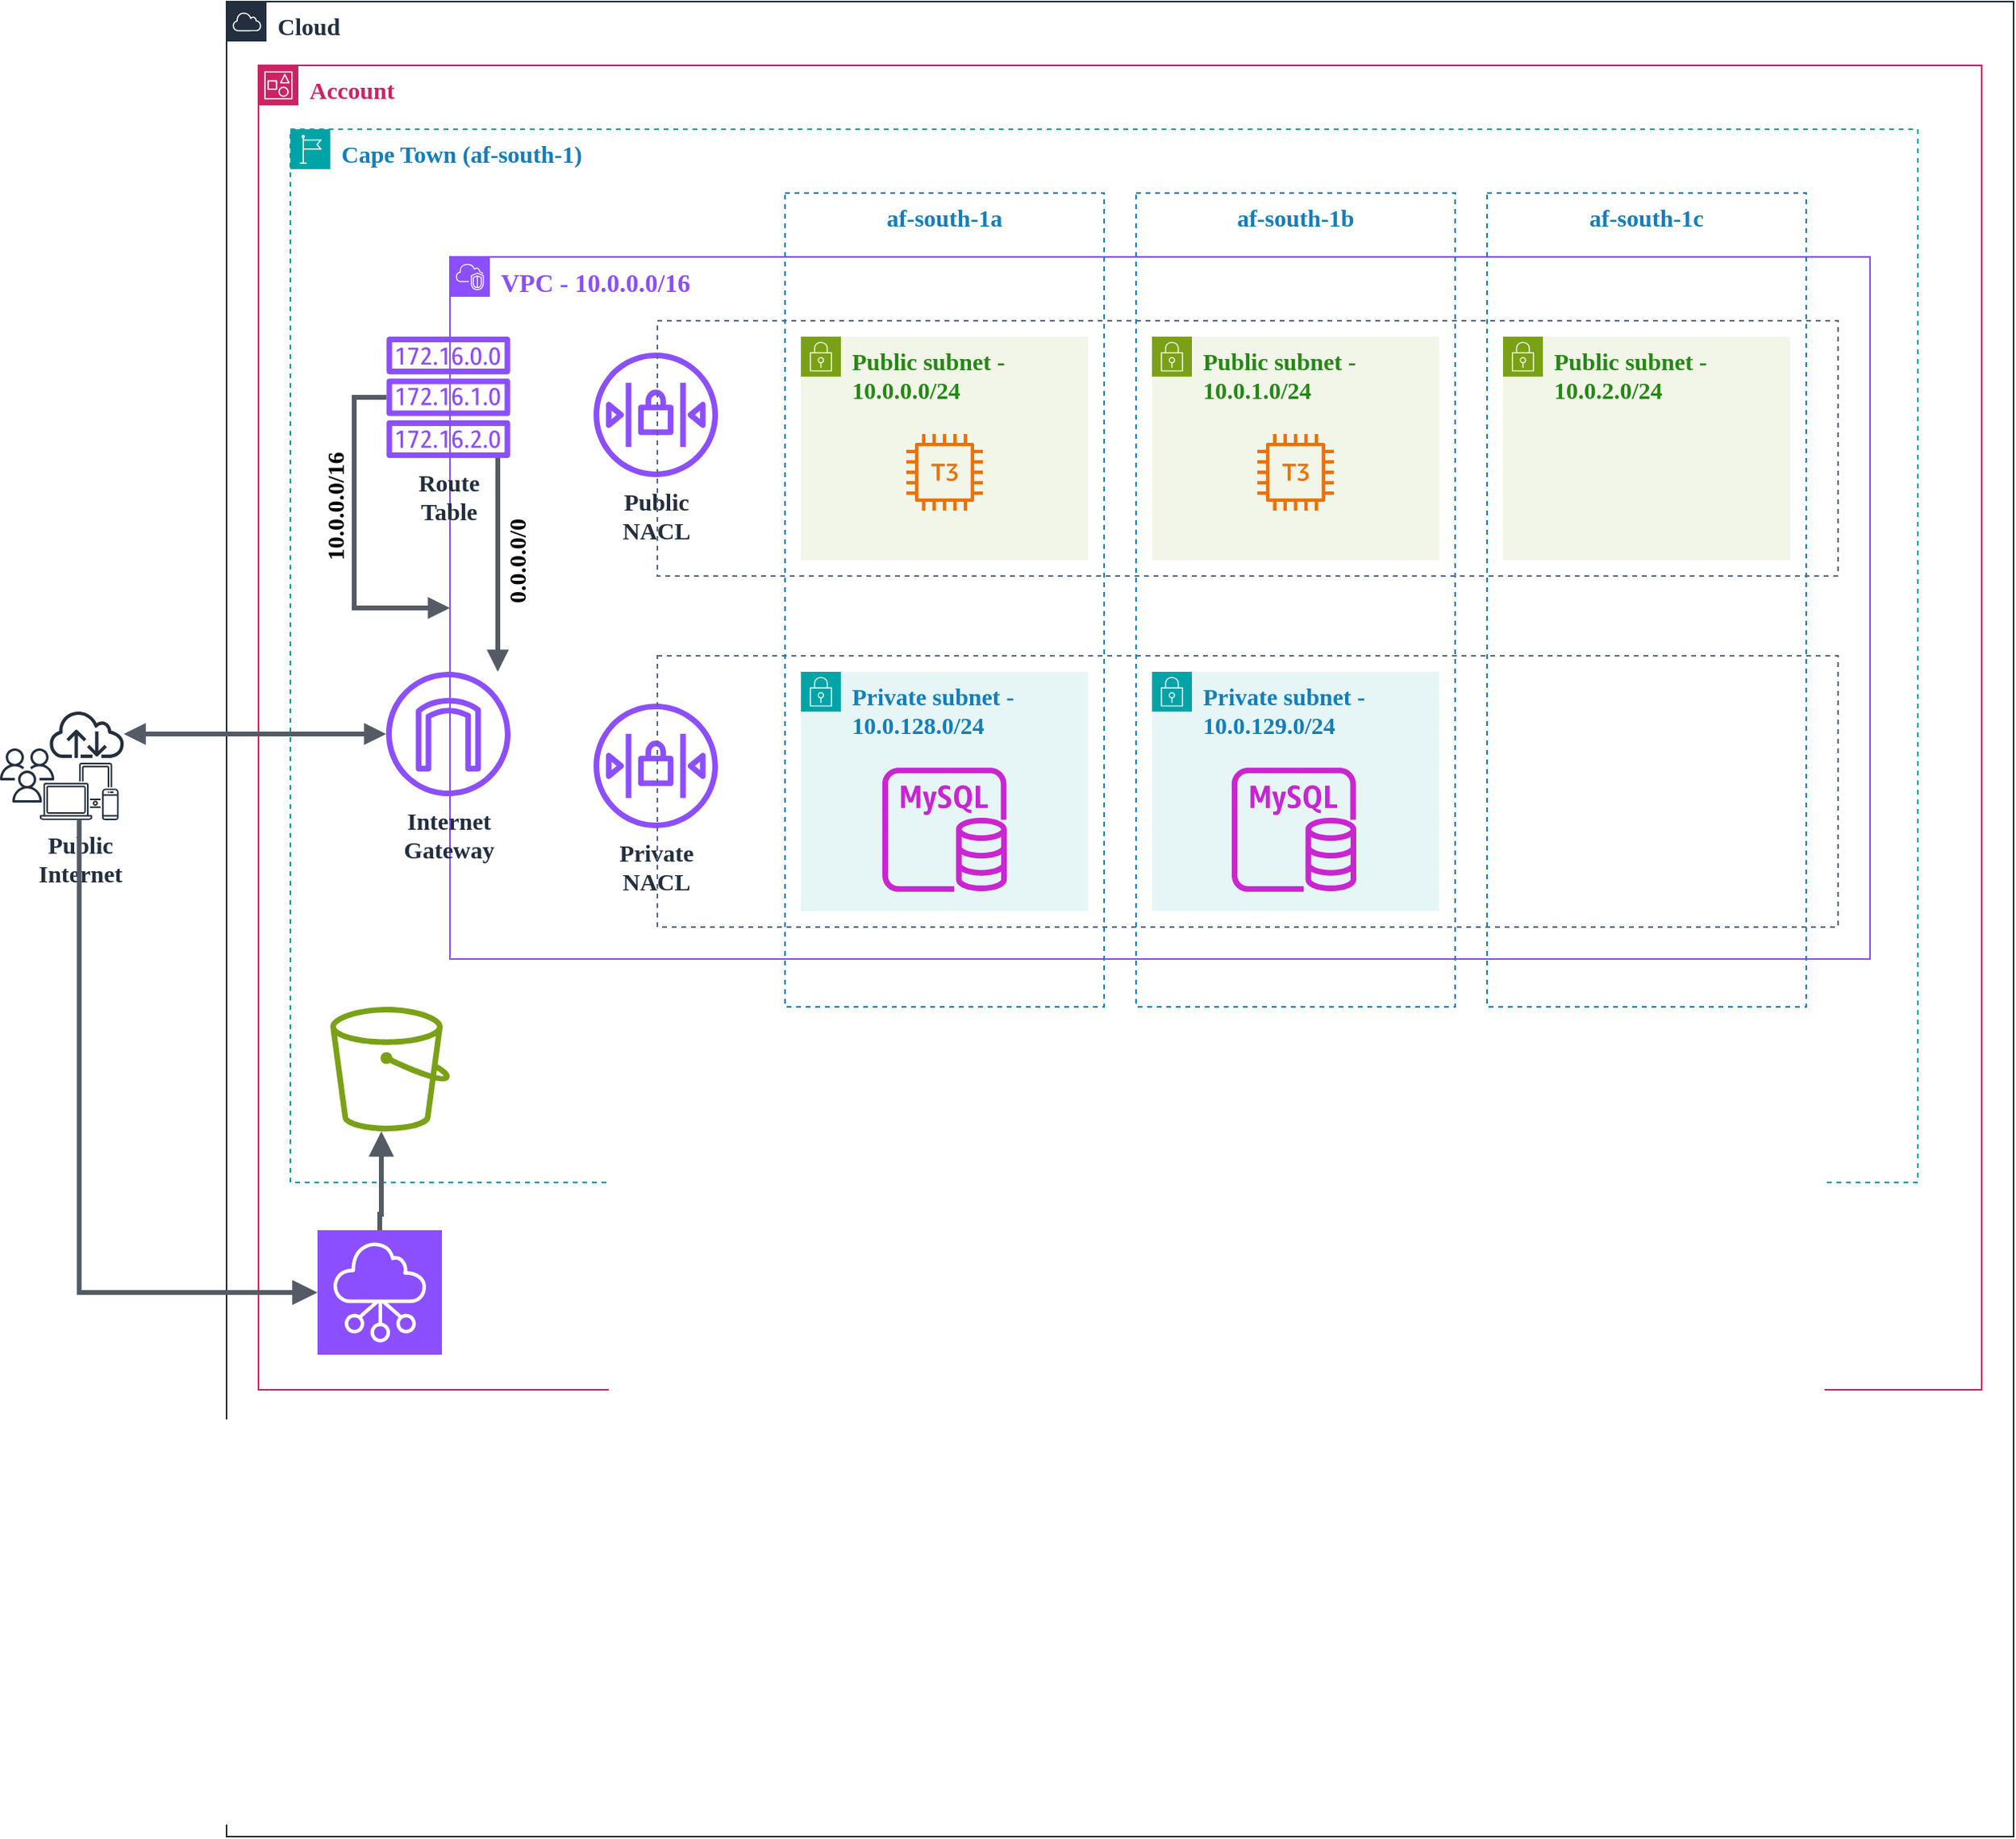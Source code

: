 <mxfile version="26.1.0">
  <diagram name="Page-1" id="xAL0JIr_OXun3gcS27lu">
    <mxGraphModel dx="1061" dy="878" grid="1" gridSize="10" guides="1" tooltips="1" connect="1" arrows="1" fold="1" page="1" pageScale="1" pageWidth="1600" pageHeight="900" background="none" math="0" shadow="0">
      <root>
        <mxCell id="0" />
        <mxCell id="1" parent="0" />
        <mxCell id="qqwQtKAnkv9uPPtnW7fQ-9" value="&lt;div&gt;&lt;span style=&quot;background-color: initial;&quot;&gt;Cloud&lt;/span&gt;&lt;/div&gt;" style="points=[[0,0],[0.25,0],[0.5,0],[0.75,0],[1,0],[1,0.25],[1,0.5],[1,0.75],[1,1],[0.75,1],[0.5,1],[0.25,1],[0,1],[0,0.75],[0,0.5],[0,0.25]];outlineConnect=0;gradientColor=none;html=1;whiteSpace=wrap;fontSize=15;fontStyle=1;container=1;pointerEvents=0;collapsible=0;recursiveResize=0;shape=mxgraph.aws4.group;grIcon=mxgraph.aws4.group_aws_cloud;strokeColor=#232F3E;fillColor=none;verticalAlign=top;align=left;spacingLeft=30;fontColor=#232F3E;dashed=0;rounded=0;fontFamily=Verdana;" parent="1" vertex="1">
          <mxGeometry x="180" y="10" width="1120" height="1150" as="geometry" />
        </mxCell>
        <mxCell id="qqwQtKAnkv9uPPtnW7fQ-18" value="Account" style="points=[[0,0],[0.25,0],[0.5,0],[0.75,0],[1,0],[1,0.25],[1,0.5],[1,0.75],[1,1],[0.75,1],[0.5,1],[0.25,1],[0,1],[0,0.75],[0,0.5],[0,0.25]];outlineConnect=0;gradientColor=none;html=1;whiteSpace=wrap;fontSize=15;fontStyle=1;container=1;pointerEvents=0;collapsible=0;recursiveResize=0;shape=mxgraph.aws4.group;grIcon=mxgraph.aws4.group_account;strokeColor=#CD2264;fillColor=none;verticalAlign=top;align=left;spacingLeft=30;fontColor=#CD2264;dashed=0;fontFamily=Verdana;" parent="qqwQtKAnkv9uPPtnW7fQ-9" vertex="1">
          <mxGeometry x="20" y="40" width="1080" height="830" as="geometry" />
        </mxCell>
        <mxCell id="qqwQtKAnkv9uPPtnW7fQ-5" value="Cape Town (af-south-1)" style="points=[[0,0],[0.25,0],[0.5,0],[0.75,0],[1,0],[1,0.25],[1,0.5],[1,0.75],[1,1],[0.75,1],[0.5,1],[0.25,1],[0,1],[0,0.75],[0,0.5],[0,0.25]];outlineConnect=0;gradientColor=none;html=1;whiteSpace=wrap;fontSize=15;fontStyle=1;container=1;pointerEvents=0;collapsible=0;recursiveResize=0;shape=mxgraph.aws4.group;grIcon=mxgraph.aws4.group_region;strokeColor=#00A4A6;fillColor=none;verticalAlign=top;align=left;spacingLeft=30;fontColor=#147EBA;dashed=1;rounded=0;fontFamily=Verdana;" parent="qqwQtKAnkv9uPPtnW7fQ-18" vertex="1">
          <mxGeometry x="20" y="40" width="1020" height="660" as="geometry" />
        </mxCell>
        <mxCell id="qqwQtKAnkv9uPPtnW7fQ-10" value="VPC - 10.0.0.0/16" style="points=[[0,0],[0.25,0],[0.5,0],[0.75,0],[1,0],[1,0.25],[1,0.5],[1,0.75],[1,1],[0.75,1],[0.5,1],[0.25,1],[0,1],[0,0.75],[0,0.5],[0,0.25]];outlineConnect=0;gradientColor=none;html=1;whiteSpace=wrap;fontSize=16;fontStyle=1;container=1;pointerEvents=0;collapsible=0;recursiveResize=0;shape=mxgraph.aws4.group;grIcon=mxgraph.aws4.group_vpc2;strokeColor=#8C4FFF;fillColor=none;verticalAlign=top;align=left;spacingLeft=30;fontColor=#8C4FFF;dashed=0;hachureGap=4;fontFamily=Verdana;horizontal=1;" parent="qqwQtKAnkv9uPPtnW7fQ-5" vertex="1">
          <mxGeometry x="100" y="80" width="890" height="440" as="geometry" />
        </mxCell>
        <mxCell id="qqwQtKAnkv9uPPtnW7fQ-27" value="Internet&lt;div&gt;Gateway&lt;/div&gt;" style="sketch=0;outlineConnect=0;fontColor=#232F3E;gradientColor=none;fillColor=#8C4FFF;strokeColor=none;dashed=0;verticalLabelPosition=bottom;verticalAlign=top;align=center;html=1;fontSize=15;fontStyle=1;aspect=fixed;pointerEvents=1;shape=mxgraph.aws4.internet_gateway;fontFamily=Verdana;" parent="qqwQtKAnkv9uPPtnW7fQ-10" vertex="1">
          <mxGeometry x="-40" y="260" width="78" height="78" as="geometry" />
        </mxCell>
        <mxCell id="qqwQtKAnkv9uPPtnW7fQ-34" value="Public&lt;div style=&quot;font-size: 15px;&quot;&gt;NACL&lt;/div&gt;" style="sketch=0;outlineConnect=0;fontColor=#232F3E;gradientColor=none;fillColor=#8C4FFF;strokeColor=none;dashed=0;verticalLabelPosition=bottom;verticalAlign=top;align=center;html=1;fontSize=15;fontStyle=1;aspect=fixed;pointerEvents=1;shape=mxgraph.aws4.network_access_control_list;fontFamily=Verdana;" parent="qqwQtKAnkv9uPPtnW7fQ-10" vertex="1">
          <mxGeometry x="90" y="60" width="78" height="78" as="geometry" />
        </mxCell>
        <mxCell id="qqwQtKAnkv9uPPtnW7fQ-37" value="" style="fillColor=none;strokeColor=#5A6C86;dashed=1;verticalAlign=top;fontStyle=1;fontColor=#5A6C86;whiteSpace=wrap;html=1;fontFamily=Verdana;fontSize=15;" parent="qqwQtKAnkv9uPPtnW7fQ-10" vertex="1">
          <mxGeometry x="130" y="40" width="740" height="160" as="geometry" />
        </mxCell>
        <mxCell id="qqwQtKAnkv9uPPtnW7fQ-36" value="Private&lt;div style=&quot;font-size: 15px;&quot;&gt;NACL&lt;/div&gt;" style="sketch=0;outlineConnect=0;fontColor=#232F3E;gradientColor=none;fillColor=#8C4FFF;strokeColor=none;dashed=0;verticalLabelPosition=bottom;verticalAlign=top;align=center;html=1;fontSize=15;fontStyle=1;aspect=fixed;pointerEvents=1;shape=mxgraph.aws4.network_access_control_list;fontFamily=Verdana;" parent="qqwQtKAnkv9uPPtnW7fQ-10" vertex="1">
          <mxGeometry x="90" y="280" width="78" height="78" as="geometry" />
        </mxCell>
        <mxCell id="qqwQtKAnkv9uPPtnW7fQ-38" value="" style="fillColor=none;strokeColor=#5A6C86;dashed=1;verticalAlign=top;fontStyle=1;fontColor=#5A6C86;whiteSpace=wrap;html=1;fontFamily=Verdana;fontSize=15;" parent="qqwQtKAnkv9uPPtnW7fQ-10" vertex="1">
          <mxGeometry x="130" y="250" width="740" height="170" as="geometry" />
        </mxCell>
        <mxCell id="qqwQtKAnkv9uPPtnW7fQ-6" value="af-south-1b" style="fillColor=none;strokeColor=#147EBA;dashed=1;verticalAlign=top;fontStyle=1;fontColor=#147EBA;whiteSpace=wrap;html=1;rounded=0;fontFamily=Verdana;fontSize=15;" parent="qqwQtKAnkv9uPPtnW7fQ-5" vertex="1">
          <mxGeometry x="530" y="40" width="200" height="510" as="geometry" />
        </mxCell>
        <mxCell id="qqwQtKAnkv9uPPtnW7fQ-7" value="af-south-1c" style="fillColor=none;strokeColor=#147EBA;dashed=1;verticalAlign=top;fontStyle=1;fontColor=#147EBA;whiteSpace=wrap;html=1;rounded=0;fontFamily=Verdana;fontSize=15;" parent="qqwQtKAnkv9uPPtnW7fQ-5" vertex="1">
          <mxGeometry x="750" y="40" width="200" height="510" as="geometry" />
        </mxCell>
        <mxCell id="qqwQtKAnkv9uPPtnW7fQ-8" value="af-south-1a" style="fillColor=none;strokeColor=#147EBA;dashed=1;verticalAlign=top;fontStyle=1;fontColor=#147EBA;whiteSpace=wrap;html=1;rounded=0;fontFamily=Verdana;fontSize=15;" parent="qqwQtKAnkv9uPPtnW7fQ-5" vertex="1">
          <mxGeometry x="310" y="40" width="200" height="510" as="geometry" />
        </mxCell>
        <mxCell id="qqwQtKAnkv9uPPtnW7fQ-13" value="Public subnet - 10.0.0.0/24" style="points=[[0,0],[0.25,0],[0.5,0],[0.75,0],[1,0],[1,0.25],[1,0.5],[1,0.75],[1,1],[0.75,1],[0.5,1],[0.25,1],[0,1],[0,0.75],[0,0.5],[0,0.25]];outlineConnect=0;gradientColor=none;html=1;whiteSpace=wrap;fontSize=15;fontStyle=1;container=1;pointerEvents=0;collapsible=0;recursiveResize=0;shape=mxgraph.aws4.group;grIcon=mxgraph.aws4.group_security_group;grStroke=0;strokeColor=#7AA116;fillColor=#F2F6E8;verticalAlign=top;align=left;spacingLeft=30;fontColor=#248814;dashed=0;hachureGap=4;fontFamily=Verdana;" parent="qqwQtKAnkv9uPPtnW7fQ-5" vertex="1">
          <mxGeometry x="320" y="130" width="180" height="140" as="geometry" />
        </mxCell>
        <mxCell id="qqwQtKAnkv9uPPtnW7fQ-21" value="" style="sketch=0;outlineConnect=0;fontColor=#232F3E;gradientColor=none;fillColor=#ED7100;strokeColor=none;dashed=0;verticalLabelPosition=bottom;verticalAlign=top;align=center;html=1;fontSize=12;fontStyle=0;aspect=fixed;pointerEvents=1;shape=mxgraph.aws4.t3_instance;" parent="qqwQtKAnkv9uPPtnW7fQ-13" vertex="1">
          <mxGeometry x="66" y="61" width="48" height="48" as="geometry" />
        </mxCell>
        <mxCell id="qqwQtKAnkv9uPPtnW7fQ-17" value="Public subnet - 10.0.2.0/24" style="points=[[0,0],[0.25,0],[0.5,0],[0.75,0],[1,0],[1,0.25],[1,0.5],[1,0.75],[1,1],[0.75,1],[0.5,1],[0.25,1],[0,1],[0,0.75],[0,0.5],[0,0.25]];outlineConnect=0;gradientColor=none;html=1;whiteSpace=wrap;fontSize=15;fontStyle=1;container=1;pointerEvents=0;collapsible=0;recursiveResize=0;shape=mxgraph.aws4.group;grIcon=mxgraph.aws4.group_security_group;grStroke=0;strokeColor=#7AA116;fillColor=#F2F6E8;verticalAlign=top;align=left;spacingLeft=30;fontColor=#248814;dashed=0;hachureGap=4;fontFamily=Verdana;" parent="qqwQtKAnkv9uPPtnW7fQ-5" vertex="1">
          <mxGeometry x="760" y="130" width="180" height="140" as="geometry" />
        </mxCell>
        <mxCell id="qqwQtKAnkv9uPPtnW7fQ-16" value="Public subnet - 10.0.1.0/24" style="points=[[0,0],[0.25,0],[0.5,0],[0.75,0],[1,0],[1,0.25],[1,0.5],[1,0.75],[1,1],[0.75,1],[0.5,1],[0.25,1],[0,1],[0,0.75],[0,0.5],[0,0.25]];outlineConnect=0;gradientColor=none;html=1;whiteSpace=wrap;fontSize=15;fontStyle=1;container=1;pointerEvents=0;collapsible=0;recursiveResize=0;shape=mxgraph.aws4.group;grIcon=mxgraph.aws4.group_security_group;grStroke=0;strokeColor=#7AA116;fillColor=#F2F6E8;verticalAlign=top;align=left;spacingLeft=30;fontColor=#248814;dashed=0;hachureGap=4;fontFamily=Verdana;" parent="qqwQtKAnkv9uPPtnW7fQ-5" vertex="1">
          <mxGeometry x="540" y="130" width="180" height="140" as="geometry" />
        </mxCell>
        <mxCell id="qqwQtKAnkv9uPPtnW7fQ-22" value="" style="sketch=0;outlineConnect=0;fontColor=#232F3E;gradientColor=none;fillColor=#ED7100;strokeColor=none;dashed=0;verticalLabelPosition=bottom;verticalAlign=top;align=center;html=1;fontSize=12;fontStyle=0;aspect=fixed;pointerEvents=1;shape=mxgraph.aws4.t3_instance;" parent="qqwQtKAnkv9uPPtnW7fQ-16" vertex="1">
          <mxGeometry x="66" y="61" width="48" height="48" as="geometry" />
        </mxCell>
        <mxCell id="qqwQtKAnkv9uPPtnW7fQ-23" value="Private subnet - 10.0.128.0/24" style="points=[[0,0],[0.25,0],[0.5,0],[0.75,0],[1,0],[1,0.25],[1,0.5],[1,0.75],[1,1],[0.75,1],[0.5,1],[0.25,1],[0,1],[0,0.75],[0,0.5],[0,0.25]];outlineConnect=0;gradientColor=none;html=1;whiteSpace=wrap;fontSize=15;fontStyle=1;container=1;pointerEvents=0;collapsible=0;recursiveResize=0;shape=mxgraph.aws4.group;grIcon=mxgraph.aws4.group_security_group;grStroke=0;strokeColor=#00A4A6;fillColor=#E6F6F7;verticalAlign=top;align=left;spacingLeft=30;fontColor=#147EBA;dashed=0;fontFamily=Verdana;" parent="qqwQtKAnkv9uPPtnW7fQ-5" vertex="1">
          <mxGeometry x="320" y="340" width="180" height="150" as="geometry" />
        </mxCell>
        <mxCell id="qqwQtKAnkv9uPPtnW7fQ-25" value="" style="sketch=0;outlineConnect=0;fontColor=#232F3E;gradientColor=none;fillColor=#C925D1;strokeColor=none;dashed=0;verticalLabelPosition=bottom;verticalAlign=top;align=center;html=1;fontSize=12;fontStyle=0;aspect=fixed;pointerEvents=1;shape=mxgraph.aws4.rds_mysql_instance;" parent="qqwQtKAnkv9uPPtnW7fQ-23" vertex="1">
          <mxGeometry x="51" y="60" width="78" height="78" as="geometry" />
        </mxCell>
        <mxCell id="qqwQtKAnkv9uPPtnW7fQ-24" value="Private subnet - 10.0.129.0/24" style="points=[[0,0],[0.25,0],[0.5,0],[0.75,0],[1,0],[1,0.25],[1,0.5],[1,0.75],[1,1],[0.75,1],[0.5,1],[0.25,1],[0,1],[0,0.75],[0,0.5],[0,0.25]];outlineConnect=0;gradientColor=none;html=1;whiteSpace=wrap;fontSize=15;fontStyle=1;container=1;pointerEvents=0;collapsible=0;recursiveResize=0;shape=mxgraph.aws4.group;grIcon=mxgraph.aws4.group_security_group;grStroke=0;strokeColor=#00A4A6;fillColor=#E6F6F7;verticalAlign=top;align=left;spacingLeft=30;fontColor=#147EBA;dashed=0;fontFamily=Verdana;" parent="qqwQtKAnkv9uPPtnW7fQ-5" vertex="1">
          <mxGeometry x="540" y="340" width="180" height="150" as="geometry" />
        </mxCell>
        <mxCell id="qqwQtKAnkv9uPPtnW7fQ-26" value="" style="sketch=0;outlineConnect=0;fontColor=#232F3E;gradientColor=none;fillColor=#C925D1;strokeColor=none;dashed=0;verticalLabelPosition=bottom;verticalAlign=top;align=center;html=1;fontSize=12;fontStyle=0;aspect=fixed;pointerEvents=1;shape=mxgraph.aws4.rds_mysql_instance;" parent="qqwQtKAnkv9uPPtnW7fQ-24" vertex="1">
          <mxGeometry x="50" y="60" width="78" height="78" as="geometry" />
        </mxCell>
        <mxCell id="qqwQtKAnkv9uPPtnW7fQ-28" value="Route&lt;div style=&quot;font-size: 15px;&quot;&gt;Table&lt;/div&gt;" style="sketch=0;outlineConnect=0;fontColor=#232F3E;gradientColor=none;fillColor=#8C4FFF;strokeColor=none;dashed=0;verticalLabelPosition=bottom;verticalAlign=top;align=center;html=1;fontSize=15;fontStyle=1;aspect=fixed;pointerEvents=1;shape=mxgraph.aws4.route_table;fontFamily=Verdana;" parent="qqwQtKAnkv9uPPtnW7fQ-5" vertex="1">
          <mxGeometry x="60" y="130" width="78" height="76" as="geometry" />
        </mxCell>
        <mxCell id="qqwQtKAnkv9uPPtnW7fQ-41" value="" style="edgeStyle=orthogonalEdgeStyle;html=1;endArrow=block;elbow=vertical;startArrow=none;endFill=1;strokeColor=#545B64;rounded=0;strokeWidth=3;fontFamily=Verdana;fontStyle=1;fontSize=15;" parent="qqwQtKAnkv9uPPtnW7fQ-5" source="qqwQtKAnkv9uPPtnW7fQ-28" target="qqwQtKAnkv9uPPtnW7fQ-27" edge="1">
          <mxGeometry width="100" relative="1" as="geometry">
            <mxPoint x="-100" y="210" as="sourcePoint" />
            <mxPoint y="210" as="targetPoint" />
            <Array as="points">
              <mxPoint x="130" y="280" />
              <mxPoint x="130" y="280" />
            </Array>
          </mxGeometry>
        </mxCell>
        <mxCell id="qqwQtKAnkv9uPPtnW7fQ-42" value="0.0.0.0/0" style="edgeLabel;html=1;align=center;verticalAlign=middle;resizable=0;points=[];fontStyle=1;fontFamily=Verdana;fontSize=15;horizontal=0;" parent="qqwQtKAnkv9uPPtnW7fQ-41" vertex="1" connectable="0">
          <mxGeometry x="0.271" y="1" relative="1" as="geometry">
            <mxPoint x="10" y="-20" as="offset" />
          </mxGeometry>
        </mxCell>
        <mxCell id="qqwQtKAnkv9uPPtnW7fQ-44" value="" style="edgeStyle=orthogonalEdgeStyle;html=1;endArrow=block;elbow=vertical;startArrow=none;endFill=1;strokeColor=#545B64;rounded=0;strokeWidth=3;fontFamily=Verdana;fontSize=15;horizontal=0;" parent="qqwQtKAnkv9uPPtnW7fQ-5" source="qqwQtKAnkv9uPPtnW7fQ-28" target="qqwQtKAnkv9uPPtnW7fQ-10" edge="1">
          <mxGeometry width="100" relative="1" as="geometry">
            <mxPoint x="150" y="140" as="sourcePoint" />
            <mxPoint x="250" y="140" as="targetPoint" />
            <Array as="points">
              <mxPoint x="40" y="168" />
              <mxPoint x="40" y="300" />
            </Array>
          </mxGeometry>
        </mxCell>
        <mxCell id="qqwQtKAnkv9uPPtnW7fQ-45" value="10.0.0.0/16" style="edgeLabel;html=1;align=center;verticalAlign=middle;resizable=0;points=[];horizontal=0;fontSize=15;fontStyle=1;fontFamily=Verdana;" parent="qqwQtKAnkv9uPPtnW7fQ-44" vertex="1" connectable="0">
          <mxGeometry x="-0.003" relative="1" as="geometry">
            <mxPoint x="-13" y="-17" as="offset" />
          </mxGeometry>
        </mxCell>
        <mxCell id="2SEP2AKm9mu0aHr3tU7M-3" value="" style="sketch=0;outlineConnect=0;fontColor=#232F3E;gradientColor=none;fillColor=#7AA116;strokeColor=none;dashed=0;verticalLabelPosition=bottom;verticalAlign=top;align=center;html=1;fontSize=12;fontStyle=0;aspect=fixed;pointerEvents=1;shape=mxgraph.aws4.bucket;" vertex="1" parent="qqwQtKAnkv9uPPtnW7fQ-5">
          <mxGeometry x="25" y="550" width="75" height="78" as="geometry" />
        </mxCell>
        <mxCell id="2SEP2AKm9mu0aHr3tU7M-4" value="" style="sketch=0;points=[[0,0,0],[0.25,0,0],[0.5,0,0],[0.75,0,0],[1,0,0],[0,1,0],[0.25,1,0],[0.5,1,0],[0.75,1,0],[1,1,0],[0,0.25,0],[0,0.5,0],[0,0.75,0],[1,0.25,0],[1,0.5,0],[1,0.75,0]];outlineConnect=0;fontColor=#232F3E;fillColor=#8C4FFF;strokeColor=#ffffff;dashed=0;verticalLabelPosition=bottom;verticalAlign=top;align=center;html=1;fontSize=12;fontStyle=0;aspect=fixed;shape=mxgraph.aws4.resourceIcon;resIcon=mxgraph.aws4.networking_and_content_delivery;" vertex="1" parent="qqwQtKAnkv9uPPtnW7fQ-18">
          <mxGeometry x="37" y="730" width="78" height="78" as="geometry" />
        </mxCell>
        <mxCell id="2SEP2AKm9mu0aHr3tU7M-8" value="" style="edgeStyle=orthogonalEdgeStyle;html=1;endArrow=block;elbow=vertical;startArrow=none;endFill=1;strokeColor=#545B64;rounded=0;fontSize=12;startSize=8;endSize=8;curved=0;strokeWidth=3;exitX=0.5;exitY=0;exitDx=0;exitDy=0;exitPerimeter=0;" edge="1" parent="qqwQtKAnkv9uPPtnW7fQ-18" source="2SEP2AKm9mu0aHr3tU7M-4" target="2SEP2AKm9mu0aHr3tU7M-3">
          <mxGeometry width="100" relative="1" as="geometry">
            <mxPoint x="-102" y="483" as="sourcePoint" />
            <mxPoint x="47" y="779" as="targetPoint" />
            <Array as="points">
              <mxPoint x="76" y="720" />
              <mxPoint x="77" y="720" />
            </Array>
          </mxGeometry>
        </mxCell>
        <mxCell id="qqwQtKAnkv9uPPtnW7fQ-32" value="" style="group;fontStyle=1;fontFamily=Verdana;fontSize=15;" parent="1" vertex="1" connectable="0">
          <mxGeometry x="38" y="454" width="78.75" height="69" as="geometry" />
        </mxCell>
        <mxCell id="qqwQtKAnkv9uPPtnW7fQ-30" value="Public&lt;div style=&quot;font-size: 15px;&quot;&gt;Internet&lt;/div&gt;" style="sketch=0;outlineConnect=0;gradientColor=none;fontColor=#232F3E;strokeColor=none;fillColor=#232F3E;dashed=0;verticalLabelPosition=bottom;verticalAlign=top;align=center;html=1;fontSize=15;fontStyle=1;aspect=fixed;shape=mxgraph.aws4.illustration_devices;pointerEvents=1;fontFamily=Verdana;" parent="qqwQtKAnkv9uPPtnW7fQ-32" vertex="1">
          <mxGeometry x="25" y="33" width="49.32" height="36" as="geometry" />
        </mxCell>
        <mxCell id="qqwQtKAnkv9uPPtnW7fQ-29" value="" style="sketch=0;outlineConnect=0;fontColor=#232F3E;gradientColor=none;fillColor=#232F3D;strokeColor=none;dashed=0;verticalLabelPosition=bottom;verticalAlign=top;align=center;html=1;fontSize=15;fontStyle=1;aspect=fixed;pointerEvents=1;shape=mxgraph.aws4.internet;fontFamily=Verdana;" parent="qqwQtKAnkv9uPPtnW7fQ-32" vertex="1">
          <mxGeometry x="30" width="48.75" height="30" as="geometry" />
        </mxCell>
        <mxCell id="qqwQtKAnkv9uPPtnW7fQ-31" value="" style="sketch=0;outlineConnect=0;fontColor=#232F3E;gradientColor=none;fillColor=#232F3D;strokeColor=none;dashed=0;verticalLabelPosition=bottom;verticalAlign=top;align=center;html=1;fontSize=15;fontStyle=1;aspect=fixed;pointerEvents=1;shape=mxgraph.aws4.users;fontFamily=Verdana;" parent="qqwQtKAnkv9uPPtnW7fQ-32" vertex="1">
          <mxGeometry y="24" width="34" height="34" as="geometry" />
        </mxCell>
        <mxCell id="qqwQtKAnkv9uPPtnW7fQ-33" value="" style="edgeStyle=orthogonalEdgeStyle;html=1;endArrow=block;elbow=vertical;startArrow=block;startFill=1;endFill=1;strokeColor=#545B64;rounded=0;strokeWidth=3;" parent="1" source="qqwQtKAnkv9uPPtnW7fQ-29" target="qqwQtKAnkv9uPPtnW7fQ-27" edge="1">
          <mxGeometry width="100" relative="1" as="geometry">
            <mxPoint x="50" y="330" as="sourcePoint" />
            <mxPoint x="150" y="330" as="targetPoint" />
          </mxGeometry>
        </mxCell>
        <mxCell id="2SEP2AKm9mu0aHr3tU7M-5" value="" style="edgeStyle=orthogonalEdgeStyle;html=1;endArrow=block;elbow=vertical;startArrow=none;endFill=1;strokeColor=#545B64;rounded=0;fontSize=12;startSize=8;endSize=8;curved=0;entryX=0;entryY=0.5;entryDx=0;entryDy=0;entryPerimeter=0;strokeWidth=3;" edge="1" parent="1" source="qqwQtKAnkv9uPPtnW7fQ-30" target="2SEP2AKm9mu0aHr3tU7M-4">
          <mxGeometry width="100" relative="1" as="geometry">
            <mxPoint x="90" y="1020" as="sourcePoint" />
            <mxPoint x="190" y="1020" as="targetPoint" />
            <Array as="points">
              <mxPoint x="88" y="819" />
            </Array>
          </mxGeometry>
        </mxCell>
      </root>
    </mxGraphModel>
  </diagram>
</mxfile>
